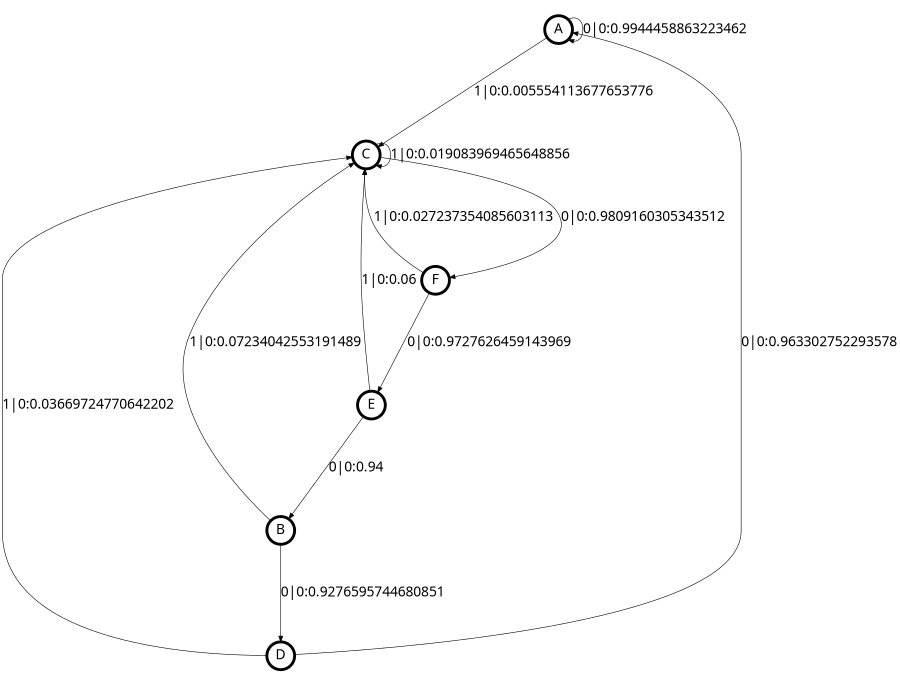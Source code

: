 digraph  {
size = "6,8.5";
ratio = "fill";
node
[shape = circle];
node [fontsize = 24];
node [penwidth = 5];
edge [fontsize = 24];
node [fontname = "CMU Serif Roman"];
graph [fontname = "CMU Serif Roman"];
edge [fontname = "CMU Serif Roman"];
A -> A [label = "0|0:0.9944458863223462\l"];
A -> C [label = "1|0:0.005554113677653776\l"];
B -> C [label = "1|0:0.07234042553191489\l"];
B -> D [label = "0|0:0.9276595744680851\l"];
C -> C [label = "1|0:0.019083969465648856\l"];
C -> F [label = "0|0:0.9809160305343512\l"];
D -> A [label = "0|0:0.963302752293578\l"];
D -> C [label = "1|0:0.03669724770642202\l"];
E -> B [label = "0|0:0.94\l"];
E -> C [label = "1|0:0.06\l"];
F -> C [label = "1|0:0.027237354085603113\l"];
F -> E [label = "0|0:0.9727626459143969\l"];
}